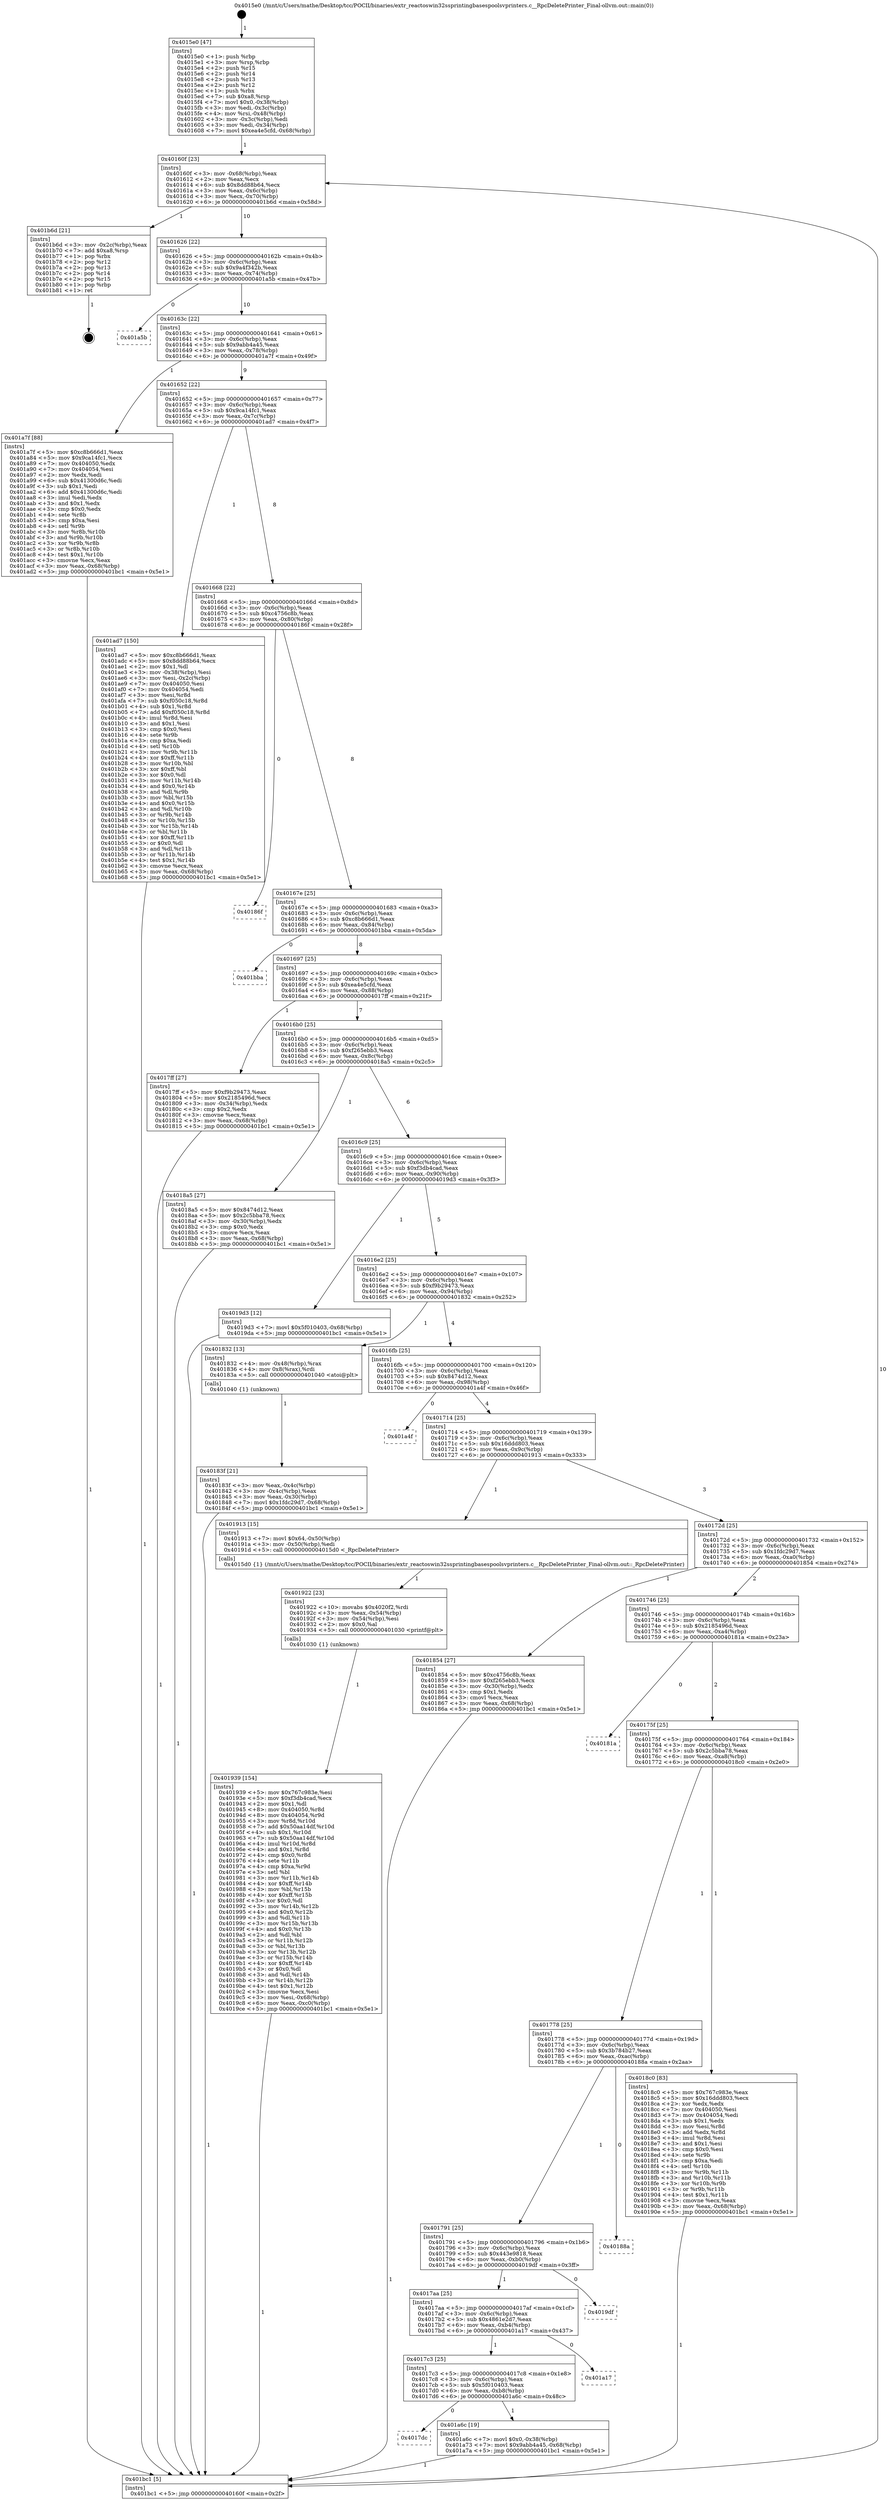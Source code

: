 digraph "0x4015e0" {
  label = "0x4015e0 (/mnt/c/Users/mathe/Desktop/tcc/POCII/binaries/extr_reactoswin32ssprintingbasespoolsvprinters.c__RpcDeletePrinter_Final-ollvm.out::main(0))"
  labelloc = "t"
  node[shape=record]

  Entry [label="",width=0.3,height=0.3,shape=circle,fillcolor=black,style=filled]
  "0x40160f" [label="{
     0x40160f [23]\l
     | [instrs]\l
     &nbsp;&nbsp;0x40160f \<+3\>: mov -0x68(%rbp),%eax\l
     &nbsp;&nbsp;0x401612 \<+2\>: mov %eax,%ecx\l
     &nbsp;&nbsp;0x401614 \<+6\>: sub $0x8dd88b64,%ecx\l
     &nbsp;&nbsp;0x40161a \<+3\>: mov %eax,-0x6c(%rbp)\l
     &nbsp;&nbsp;0x40161d \<+3\>: mov %ecx,-0x70(%rbp)\l
     &nbsp;&nbsp;0x401620 \<+6\>: je 0000000000401b6d \<main+0x58d\>\l
  }"]
  "0x401b6d" [label="{
     0x401b6d [21]\l
     | [instrs]\l
     &nbsp;&nbsp;0x401b6d \<+3\>: mov -0x2c(%rbp),%eax\l
     &nbsp;&nbsp;0x401b70 \<+7\>: add $0xa8,%rsp\l
     &nbsp;&nbsp;0x401b77 \<+1\>: pop %rbx\l
     &nbsp;&nbsp;0x401b78 \<+2\>: pop %r12\l
     &nbsp;&nbsp;0x401b7a \<+2\>: pop %r13\l
     &nbsp;&nbsp;0x401b7c \<+2\>: pop %r14\l
     &nbsp;&nbsp;0x401b7e \<+2\>: pop %r15\l
     &nbsp;&nbsp;0x401b80 \<+1\>: pop %rbp\l
     &nbsp;&nbsp;0x401b81 \<+1\>: ret\l
  }"]
  "0x401626" [label="{
     0x401626 [22]\l
     | [instrs]\l
     &nbsp;&nbsp;0x401626 \<+5\>: jmp 000000000040162b \<main+0x4b\>\l
     &nbsp;&nbsp;0x40162b \<+3\>: mov -0x6c(%rbp),%eax\l
     &nbsp;&nbsp;0x40162e \<+5\>: sub $0x9a4f342b,%eax\l
     &nbsp;&nbsp;0x401633 \<+3\>: mov %eax,-0x74(%rbp)\l
     &nbsp;&nbsp;0x401636 \<+6\>: je 0000000000401a5b \<main+0x47b\>\l
  }"]
  Exit [label="",width=0.3,height=0.3,shape=circle,fillcolor=black,style=filled,peripheries=2]
  "0x401a5b" [label="{
     0x401a5b\l
  }", style=dashed]
  "0x40163c" [label="{
     0x40163c [22]\l
     | [instrs]\l
     &nbsp;&nbsp;0x40163c \<+5\>: jmp 0000000000401641 \<main+0x61\>\l
     &nbsp;&nbsp;0x401641 \<+3\>: mov -0x6c(%rbp),%eax\l
     &nbsp;&nbsp;0x401644 \<+5\>: sub $0x9abb4a45,%eax\l
     &nbsp;&nbsp;0x401649 \<+3\>: mov %eax,-0x78(%rbp)\l
     &nbsp;&nbsp;0x40164c \<+6\>: je 0000000000401a7f \<main+0x49f\>\l
  }"]
  "0x4017dc" [label="{
     0x4017dc\l
  }", style=dashed]
  "0x401a7f" [label="{
     0x401a7f [88]\l
     | [instrs]\l
     &nbsp;&nbsp;0x401a7f \<+5\>: mov $0xc8b666d1,%eax\l
     &nbsp;&nbsp;0x401a84 \<+5\>: mov $0x9ca14fc1,%ecx\l
     &nbsp;&nbsp;0x401a89 \<+7\>: mov 0x404050,%edx\l
     &nbsp;&nbsp;0x401a90 \<+7\>: mov 0x404054,%esi\l
     &nbsp;&nbsp;0x401a97 \<+2\>: mov %edx,%edi\l
     &nbsp;&nbsp;0x401a99 \<+6\>: sub $0x41300d6c,%edi\l
     &nbsp;&nbsp;0x401a9f \<+3\>: sub $0x1,%edi\l
     &nbsp;&nbsp;0x401aa2 \<+6\>: add $0x41300d6c,%edi\l
     &nbsp;&nbsp;0x401aa8 \<+3\>: imul %edi,%edx\l
     &nbsp;&nbsp;0x401aab \<+3\>: and $0x1,%edx\l
     &nbsp;&nbsp;0x401aae \<+3\>: cmp $0x0,%edx\l
     &nbsp;&nbsp;0x401ab1 \<+4\>: sete %r8b\l
     &nbsp;&nbsp;0x401ab5 \<+3\>: cmp $0xa,%esi\l
     &nbsp;&nbsp;0x401ab8 \<+4\>: setl %r9b\l
     &nbsp;&nbsp;0x401abc \<+3\>: mov %r8b,%r10b\l
     &nbsp;&nbsp;0x401abf \<+3\>: and %r9b,%r10b\l
     &nbsp;&nbsp;0x401ac2 \<+3\>: xor %r9b,%r8b\l
     &nbsp;&nbsp;0x401ac5 \<+3\>: or %r8b,%r10b\l
     &nbsp;&nbsp;0x401ac8 \<+4\>: test $0x1,%r10b\l
     &nbsp;&nbsp;0x401acc \<+3\>: cmovne %ecx,%eax\l
     &nbsp;&nbsp;0x401acf \<+3\>: mov %eax,-0x68(%rbp)\l
     &nbsp;&nbsp;0x401ad2 \<+5\>: jmp 0000000000401bc1 \<main+0x5e1\>\l
  }"]
  "0x401652" [label="{
     0x401652 [22]\l
     | [instrs]\l
     &nbsp;&nbsp;0x401652 \<+5\>: jmp 0000000000401657 \<main+0x77\>\l
     &nbsp;&nbsp;0x401657 \<+3\>: mov -0x6c(%rbp),%eax\l
     &nbsp;&nbsp;0x40165a \<+5\>: sub $0x9ca14fc1,%eax\l
     &nbsp;&nbsp;0x40165f \<+3\>: mov %eax,-0x7c(%rbp)\l
     &nbsp;&nbsp;0x401662 \<+6\>: je 0000000000401ad7 \<main+0x4f7\>\l
  }"]
  "0x401a6c" [label="{
     0x401a6c [19]\l
     | [instrs]\l
     &nbsp;&nbsp;0x401a6c \<+7\>: movl $0x0,-0x38(%rbp)\l
     &nbsp;&nbsp;0x401a73 \<+7\>: movl $0x9abb4a45,-0x68(%rbp)\l
     &nbsp;&nbsp;0x401a7a \<+5\>: jmp 0000000000401bc1 \<main+0x5e1\>\l
  }"]
  "0x401ad7" [label="{
     0x401ad7 [150]\l
     | [instrs]\l
     &nbsp;&nbsp;0x401ad7 \<+5\>: mov $0xc8b666d1,%eax\l
     &nbsp;&nbsp;0x401adc \<+5\>: mov $0x8dd88b64,%ecx\l
     &nbsp;&nbsp;0x401ae1 \<+2\>: mov $0x1,%dl\l
     &nbsp;&nbsp;0x401ae3 \<+3\>: mov -0x38(%rbp),%esi\l
     &nbsp;&nbsp;0x401ae6 \<+3\>: mov %esi,-0x2c(%rbp)\l
     &nbsp;&nbsp;0x401ae9 \<+7\>: mov 0x404050,%esi\l
     &nbsp;&nbsp;0x401af0 \<+7\>: mov 0x404054,%edi\l
     &nbsp;&nbsp;0x401af7 \<+3\>: mov %esi,%r8d\l
     &nbsp;&nbsp;0x401afa \<+7\>: sub $0xf050c18,%r8d\l
     &nbsp;&nbsp;0x401b01 \<+4\>: sub $0x1,%r8d\l
     &nbsp;&nbsp;0x401b05 \<+7\>: add $0xf050c18,%r8d\l
     &nbsp;&nbsp;0x401b0c \<+4\>: imul %r8d,%esi\l
     &nbsp;&nbsp;0x401b10 \<+3\>: and $0x1,%esi\l
     &nbsp;&nbsp;0x401b13 \<+3\>: cmp $0x0,%esi\l
     &nbsp;&nbsp;0x401b16 \<+4\>: sete %r9b\l
     &nbsp;&nbsp;0x401b1a \<+3\>: cmp $0xa,%edi\l
     &nbsp;&nbsp;0x401b1d \<+4\>: setl %r10b\l
     &nbsp;&nbsp;0x401b21 \<+3\>: mov %r9b,%r11b\l
     &nbsp;&nbsp;0x401b24 \<+4\>: xor $0xff,%r11b\l
     &nbsp;&nbsp;0x401b28 \<+3\>: mov %r10b,%bl\l
     &nbsp;&nbsp;0x401b2b \<+3\>: xor $0xff,%bl\l
     &nbsp;&nbsp;0x401b2e \<+3\>: xor $0x0,%dl\l
     &nbsp;&nbsp;0x401b31 \<+3\>: mov %r11b,%r14b\l
     &nbsp;&nbsp;0x401b34 \<+4\>: and $0x0,%r14b\l
     &nbsp;&nbsp;0x401b38 \<+3\>: and %dl,%r9b\l
     &nbsp;&nbsp;0x401b3b \<+3\>: mov %bl,%r15b\l
     &nbsp;&nbsp;0x401b3e \<+4\>: and $0x0,%r15b\l
     &nbsp;&nbsp;0x401b42 \<+3\>: and %dl,%r10b\l
     &nbsp;&nbsp;0x401b45 \<+3\>: or %r9b,%r14b\l
     &nbsp;&nbsp;0x401b48 \<+3\>: or %r10b,%r15b\l
     &nbsp;&nbsp;0x401b4b \<+3\>: xor %r15b,%r14b\l
     &nbsp;&nbsp;0x401b4e \<+3\>: or %bl,%r11b\l
     &nbsp;&nbsp;0x401b51 \<+4\>: xor $0xff,%r11b\l
     &nbsp;&nbsp;0x401b55 \<+3\>: or $0x0,%dl\l
     &nbsp;&nbsp;0x401b58 \<+3\>: and %dl,%r11b\l
     &nbsp;&nbsp;0x401b5b \<+3\>: or %r11b,%r14b\l
     &nbsp;&nbsp;0x401b5e \<+4\>: test $0x1,%r14b\l
     &nbsp;&nbsp;0x401b62 \<+3\>: cmovne %ecx,%eax\l
     &nbsp;&nbsp;0x401b65 \<+3\>: mov %eax,-0x68(%rbp)\l
     &nbsp;&nbsp;0x401b68 \<+5\>: jmp 0000000000401bc1 \<main+0x5e1\>\l
  }"]
  "0x401668" [label="{
     0x401668 [22]\l
     | [instrs]\l
     &nbsp;&nbsp;0x401668 \<+5\>: jmp 000000000040166d \<main+0x8d\>\l
     &nbsp;&nbsp;0x40166d \<+3\>: mov -0x6c(%rbp),%eax\l
     &nbsp;&nbsp;0x401670 \<+5\>: sub $0xc4756c8b,%eax\l
     &nbsp;&nbsp;0x401675 \<+3\>: mov %eax,-0x80(%rbp)\l
     &nbsp;&nbsp;0x401678 \<+6\>: je 000000000040186f \<main+0x28f\>\l
  }"]
  "0x4017c3" [label="{
     0x4017c3 [25]\l
     | [instrs]\l
     &nbsp;&nbsp;0x4017c3 \<+5\>: jmp 00000000004017c8 \<main+0x1e8\>\l
     &nbsp;&nbsp;0x4017c8 \<+3\>: mov -0x6c(%rbp),%eax\l
     &nbsp;&nbsp;0x4017cb \<+5\>: sub $0x5f010403,%eax\l
     &nbsp;&nbsp;0x4017d0 \<+6\>: mov %eax,-0xb8(%rbp)\l
     &nbsp;&nbsp;0x4017d6 \<+6\>: je 0000000000401a6c \<main+0x48c\>\l
  }"]
  "0x40186f" [label="{
     0x40186f\l
  }", style=dashed]
  "0x40167e" [label="{
     0x40167e [25]\l
     | [instrs]\l
     &nbsp;&nbsp;0x40167e \<+5\>: jmp 0000000000401683 \<main+0xa3\>\l
     &nbsp;&nbsp;0x401683 \<+3\>: mov -0x6c(%rbp),%eax\l
     &nbsp;&nbsp;0x401686 \<+5\>: sub $0xc8b666d1,%eax\l
     &nbsp;&nbsp;0x40168b \<+6\>: mov %eax,-0x84(%rbp)\l
     &nbsp;&nbsp;0x401691 \<+6\>: je 0000000000401bba \<main+0x5da\>\l
  }"]
  "0x401a17" [label="{
     0x401a17\l
  }", style=dashed]
  "0x401bba" [label="{
     0x401bba\l
  }", style=dashed]
  "0x401697" [label="{
     0x401697 [25]\l
     | [instrs]\l
     &nbsp;&nbsp;0x401697 \<+5\>: jmp 000000000040169c \<main+0xbc\>\l
     &nbsp;&nbsp;0x40169c \<+3\>: mov -0x6c(%rbp),%eax\l
     &nbsp;&nbsp;0x40169f \<+5\>: sub $0xea4e5cfd,%eax\l
     &nbsp;&nbsp;0x4016a4 \<+6\>: mov %eax,-0x88(%rbp)\l
     &nbsp;&nbsp;0x4016aa \<+6\>: je 00000000004017ff \<main+0x21f\>\l
  }"]
  "0x4017aa" [label="{
     0x4017aa [25]\l
     | [instrs]\l
     &nbsp;&nbsp;0x4017aa \<+5\>: jmp 00000000004017af \<main+0x1cf\>\l
     &nbsp;&nbsp;0x4017af \<+3\>: mov -0x6c(%rbp),%eax\l
     &nbsp;&nbsp;0x4017b2 \<+5\>: sub $0x4861e2d7,%eax\l
     &nbsp;&nbsp;0x4017b7 \<+6\>: mov %eax,-0xb4(%rbp)\l
     &nbsp;&nbsp;0x4017bd \<+6\>: je 0000000000401a17 \<main+0x437\>\l
  }"]
  "0x4017ff" [label="{
     0x4017ff [27]\l
     | [instrs]\l
     &nbsp;&nbsp;0x4017ff \<+5\>: mov $0xf9b29473,%eax\l
     &nbsp;&nbsp;0x401804 \<+5\>: mov $0x2185496d,%ecx\l
     &nbsp;&nbsp;0x401809 \<+3\>: mov -0x34(%rbp),%edx\l
     &nbsp;&nbsp;0x40180c \<+3\>: cmp $0x2,%edx\l
     &nbsp;&nbsp;0x40180f \<+3\>: cmovne %ecx,%eax\l
     &nbsp;&nbsp;0x401812 \<+3\>: mov %eax,-0x68(%rbp)\l
     &nbsp;&nbsp;0x401815 \<+5\>: jmp 0000000000401bc1 \<main+0x5e1\>\l
  }"]
  "0x4016b0" [label="{
     0x4016b0 [25]\l
     | [instrs]\l
     &nbsp;&nbsp;0x4016b0 \<+5\>: jmp 00000000004016b5 \<main+0xd5\>\l
     &nbsp;&nbsp;0x4016b5 \<+3\>: mov -0x6c(%rbp),%eax\l
     &nbsp;&nbsp;0x4016b8 \<+5\>: sub $0xf265ebb3,%eax\l
     &nbsp;&nbsp;0x4016bd \<+6\>: mov %eax,-0x8c(%rbp)\l
     &nbsp;&nbsp;0x4016c3 \<+6\>: je 00000000004018a5 \<main+0x2c5\>\l
  }"]
  "0x401bc1" [label="{
     0x401bc1 [5]\l
     | [instrs]\l
     &nbsp;&nbsp;0x401bc1 \<+5\>: jmp 000000000040160f \<main+0x2f\>\l
  }"]
  "0x4015e0" [label="{
     0x4015e0 [47]\l
     | [instrs]\l
     &nbsp;&nbsp;0x4015e0 \<+1\>: push %rbp\l
     &nbsp;&nbsp;0x4015e1 \<+3\>: mov %rsp,%rbp\l
     &nbsp;&nbsp;0x4015e4 \<+2\>: push %r15\l
     &nbsp;&nbsp;0x4015e6 \<+2\>: push %r14\l
     &nbsp;&nbsp;0x4015e8 \<+2\>: push %r13\l
     &nbsp;&nbsp;0x4015ea \<+2\>: push %r12\l
     &nbsp;&nbsp;0x4015ec \<+1\>: push %rbx\l
     &nbsp;&nbsp;0x4015ed \<+7\>: sub $0xa8,%rsp\l
     &nbsp;&nbsp;0x4015f4 \<+7\>: movl $0x0,-0x38(%rbp)\l
     &nbsp;&nbsp;0x4015fb \<+3\>: mov %edi,-0x3c(%rbp)\l
     &nbsp;&nbsp;0x4015fe \<+4\>: mov %rsi,-0x48(%rbp)\l
     &nbsp;&nbsp;0x401602 \<+3\>: mov -0x3c(%rbp),%edi\l
     &nbsp;&nbsp;0x401605 \<+3\>: mov %edi,-0x34(%rbp)\l
     &nbsp;&nbsp;0x401608 \<+7\>: movl $0xea4e5cfd,-0x68(%rbp)\l
  }"]
  "0x4019df" [label="{
     0x4019df\l
  }", style=dashed]
  "0x4018a5" [label="{
     0x4018a5 [27]\l
     | [instrs]\l
     &nbsp;&nbsp;0x4018a5 \<+5\>: mov $0x8474d12,%eax\l
     &nbsp;&nbsp;0x4018aa \<+5\>: mov $0x2c5bba78,%ecx\l
     &nbsp;&nbsp;0x4018af \<+3\>: mov -0x30(%rbp),%edx\l
     &nbsp;&nbsp;0x4018b2 \<+3\>: cmp $0x0,%edx\l
     &nbsp;&nbsp;0x4018b5 \<+3\>: cmove %ecx,%eax\l
     &nbsp;&nbsp;0x4018b8 \<+3\>: mov %eax,-0x68(%rbp)\l
     &nbsp;&nbsp;0x4018bb \<+5\>: jmp 0000000000401bc1 \<main+0x5e1\>\l
  }"]
  "0x4016c9" [label="{
     0x4016c9 [25]\l
     | [instrs]\l
     &nbsp;&nbsp;0x4016c9 \<+5\>: jmp 00000000004016ce \<main+0xee\>\l
     &nbsp;&nbsp;0x4016ce \<+3\>: mov -0x6c(%rbp),%eax\l
     &nbsp;&nbsp;0x4016d1 \<+5\>: sub $0xf3db4cad,%eax\l
     &nbsp;&nbsp;0x4016d6 \<+6\>: mov %eax,-0x90(%rbp)\l
     &nbsp;&nbsp;0x4016dc \<+6\>: je 00000000004019d3 \<main+0x3f3\>\l
  }"]
  "0x401791" [label="{
     0x401791 [25]\l
     | [instrs]\l
     &nbsp;&nbsp;0x401791 \<+5\>: jmp 0000000000401796 \<main+0x1b6\>\l
     &nbsp;&nbsp;0x401796 \<+3\>: mov -0x6c(%rbp),%eax\l
     &nbsp;&nbsp;0x401799 \<+5\>: sub $0x443e9818,%eax\l
     &nbsp;&nbsp;0x40179e \<+6\>: mov %eax,-0xb0(%rbp)\l
     &nbsp;&nbsp;0x4017a4 \<+6\>: je 00000000004019df \<main+0x3ff\>\l
  }"]
  "0x4019d3" [label="{
     0x4019d3 [12]\l
     | [instrs]\l
     &nbsp;&nbsp;0x4019d3 \<+7\>: movl $0x5f010403,-0x68(%rbp)\l
     &nbsp;&nbsp;0x4019da \<+5\>: jmp 0000000000401bc1 \<main+0x5e1\>\l
  }"]
  "0x4016e2" [label="{
     0x4016e2 [25]\l
     | [instrs]\l
     &nbsp;&nbsp;0x4016e2 \<+5\>: jmp 00000000004016e7 \<main+0x107\>\l
     &nbsp;&nbsp;0x4016e7 \<+3\>: mov -0x6c(%rbp),%eax\l
     &nbsp;&nbsp;0x4016ea \<+5\>: sub $0xf9b29473,%eax\l
     &nbsp;&nbsp;0x4016ef \<+6\>: mov %eax,-0x94(%rbp)\l
     &nbsp;&nbsp;0x4016f5 \<+6\>: je 0000000000401832 \<main+0x252\>\l
  }"]
  "0x40188a" [label="{
     0x40188a\l
  }", style=dashed]
  "0x401832" [label="{
     0x401832 [13]\l
     | [instrs]\l
     &nbsp;&nbsp;0x401832 \<+4\>: mov -0x48(%rbp),%rax\l
     &nbsp;&nbsp;0x401836 \<+4\>: mov 0x8(%rax),%rdi\l
     &nbsp;&nbsp;0x40183a \<+5\>: call 0000000000401040 \<atoi@plt\>\l
     | [calls]\l
     &nbsp;&nbsp;0x401040 \{1\} (unknown)\l
  }"]
  "0x4016fb" [label="{
     0x4016fb [25]\l
     | [instrs]\l
     &nbsp;&nbsp;0x4016fb \<+5\>: jmp 0000000000401700 \<main+0x120\>\l
     &nbsp;&nbsp;0x401700 \<+3\>: mov -0x6c(%rbp),%eax\l
     &nbsp;&nbsp;0x401703 \<+5\>: sub $0x8474d12,%eax\l
     &nbsp;&nbsp;0x401708 \<+6\>: mov %eax,-0x98(%rbp)\l
     &nbsp;&nbsp;0x40170e \<+6\>: je 0000000000401a4f \<main+0x46f\>\l
  }"]
  "0x40183f" [label="{
     0x40183f [21]\l
     | [instrs]\l
     &nbsp;&nbsp;0x40183f \<+3\>: mov %eax,-0x4c(%rbp)\l
     &nbsp;&nbsp;0x401842 \<+3\>: mov -0x4c(%rbp),%eax\l
     &nbsp;&nbsp;0x401845 \<+3\>: mov %eax,-0x30(%rbp)\l
     &nbsp;&nbsp;0x401848 \<+7\>: movl $0x1fdc29d7,-0x68(%rbp)\l
     &nbsp;&nbsp;0x40184f \<+5\>: jmp 0000000000401bc1 \<main+0x5e1\>\l
  }"]
  "0x401939" [label="{
     0x401939 [154]\l
     | [instrs]\l
     &nbsp;&nbsp;0x401939 \<+5\>: mov $0x767c983e,%esi\l
     &nbsp;&nbsp;0x40193e \<+5\>: mov $0xf3db4cad,%ecx\l
     &nbsp;&nbsp;0x401943 \<+2\>: mov $0x1,%dl\l
     &nbsp;&nbsp;0x401945 \<+8\>: mov 0x404050,%r8d\l
     &nbsp;&nbsp;0x40194d \<+8\>: mov 0x404054,%r9d\l
     &nbsp;&nbsp;0x401955 \<+3\>: mov %r8d,%r10d\l
     &nbsp;&nbsp;0x401958 \<+7\>: add $0x50aa14df,%r10d\l
     &nbsp;&nbsp;0x40195f \<+4\>: sub $0x1,%r10d\l
     &nbsp;&nbsp;0x401963 \<+7\>: sub $0x50aa14df,%r10d\l
     &nbsp;&nbsp;0x40196a \<+4\>: imul %r10d,%r8d\l
     &nbsp;&nbsp;0x40196e \<+4\>: and $0x1,%r8d\l
     &nbsp;&nbsp;0x401972 \<+4\>: cmp $0x0,%r8d\l
     &nbsp;&nbsp;0x401976 \<+4\>: sete %r11b\l
     &nbsp;&nbsp;0x40197a \<+4\>: cmp $0xa,%r9d\l
     &nbsp;&nbsp;0x40197e \<+3\>: setl %bl\l
     &nbsp;&nbsp;0x401981 \<+3\>: mov %r11b,%r14b\l
     &nbsp;&nbsp;0x401984 \<+4\>: xor $0xff,%r14b\l
     &nbsp;&nbsp;0x401988 \<+3\>: mov %bl,%r15b\l
     &nbsp;&nbsp;0x40198b \<+4\>: xor $0xff,%r15b\l
     &nbsp;&nbsp;0x40198f \<+3\>: xor $0x0,%dl\l
     &nbsp;&nbsp;0x401992 \<+3\>: mov %r14b,%r12b\l
     &nbsp;&nbsp;0x401995 \<+4\>: and $0x0,%r12b\l
     &nbsp;&nbsp;0x401999 \<+3\>: and %dl,%r11b\l
     &nbsp;&nbsp;0x40199c \<+3\>: mov %r15b,%r13b\l
     &nbsp;&nbsp;0x40199f \<+4\>: and $0x0,%r13b\l
     &nbsp;&nbsp;0x4019a3 \<+2\>: and %dl,%bl\l
     &nbsp;&nbsp;0x4019a5 \<+3\>: or %r11b,%r12b\l
     &nbsp;&nbsp;0x4019a8 \<+3\>: or %bl,%r13b\l
     &nbsp;&nbsp;0x4019ab \<+3\>: xor %r13b,%r12b\l
     &nbsp;&nbsp;0x4019ae \<+3\>: or %r15b,%r14b\l
     &nbsp;&nbsp;0x4019b1 \<+4\>: xor $0xff,%r14b\l
     &nbsp;&nbsp;0x4019b5 \<+3\>: or $0x0,%dl\l
     &nbsp;&nbsp;0x4019b8 \<+3\>: and %dl,%r14b\l
     &nbsp;&nbsp;0x4019bb \<+3\>: or %r14b,%r12b\l
     &nbsp;&nbsp;0x4019be \<+4\>: test $0x1,%r12b\l
     &nbsp;&nbsp;0x4019c2 \<+3\>: cmovne %ecx,%esi\l
     &nbsp;&nbsp;0x4019c5 \<+3\>: mov %esi,-0x68(%rbp)\l
     &nbsp;&nbsp;0x4019c8 \<+6\>: mov %eax,-0xc0(%rbp)\l
     &nbsp;&nbsp;0x4019ce \<+5\>: jmp 0000000000401bc1 \<main+0x5e1\>\l
  }"]
  "0x401a4f" [label="{
     0x401a4f\l
  }", style=dashed]
  "0x401714" [label="{
     0x401714 [25]\l
     | [instrs]\l
     &nbsp;&nbsp;0x401714 \<+5\>: jmp 0000000000401719 \<main+0x139\>\l
     &nbsp;&nbsp;0x401719 \<+3\>: mov -0x6c(%rbp),%eax\l
     &nbsp;&nbsp;0x40171c \<+5\>: sub $0x16ddd803,%eax\l
     &nbsp;&nbsp;0x401721 \<+6\>: mov %eax,-0x9c(%rbp)\l
     &nbsp;&nbsp;0x401727 \<+6\>: je 0000000000401913 \<main+0x333\>\l
  }"]
  "0x401922" [label="{
     0x401922 [23]\l
     | [instrs]\l
     &nbsp;&nbsp;0x401922 \<+10\>: movabs $0x4020f2,%rdi\l
     &nbsp;&nbsp;0x40192c \<+3\>: mov %eax,-0x54(%rbp)\l
     &nbsp;&nbsp;0x40192f \<+3\>: mov -0x54(%rbp),%esi\l
     &nbsp;&nbsp;0x401932 \<+2\>: mov $0x0,%al\l
     &nbsp;&nbsp;0x401934 \<+5\>: call 0000000000401030 \<printf@plt\>\l
     | [calls]\l
     &nbsp;&nbsp;0x401030 \{1\} (unknown)\l
  }"]
  "0x401913" [label="{
     0x401913 [15]\l
     | [instrs]\l
     &nbsp;&nbsp;0x401913 \<+7\>: movl $0x64,-0x50(%rbp)\l
     &nbsp;&nbsp;0x40191a \<+3\>: mov -0x50(%rbp),%edi\l
     &nbsp;&nbsp;0x40191d \<+5\>: call 00000000004015d0 \<_RpcDeletePrinter\>\l
     | [calls]\l
     &nbsp;&nbsp;0x4015d0 \{1\} (/mnt/c/Users/mathe/Desktop/tcc/POCII/binaries/extr_reactoswin32ssprintingbasespoolsvprinters.c__RpcDeletePrinter_Final-ollvm.out::_RpcDeletePrinter)\l
  }"]
  "0x40172d" [label="{
     0x40172d [25]\l
     | [instrs]\l
     &nbsp;&nbsp;0x40172d \<+5\>: jmp 0000000000401732 \<main+0x152\>\l
     &nbsp;&nbsp;0x401732 \<+3\>: mov -0x6c(%rbp),%eax\l
     &nbsp;&nbsp;0x401735 \<+5\>: sub $0x1fdc29d7,%eax\l
     &nbsp;&nbsp;0x40173a \<+6\>: mov %eax,-0xa0(%rbp)\l
     &nbsp;&nbsp;0x401740 \<+6\>: je 0000000000401854 \<main+0x274\>\l
  }"]
  "0x401778" [label="{
     0x401778 [25]\l
     | [instrs]\l
     &nbsp;&nbsp;0x401778 \<+5\>: jmp 000000000040177d \<main+0x19d\>\l
     &nbsp;&nbsp;0x40177d \<+3\>: mov -0x6c(%rbp),%eax\l
     &nbsp;&nbsp;0x401780 \<+5\>: sub $0x3b784b27,%eax\l
     &nbsp;&nbsp;0x401785 \<+6\>: mov %eax,-0xac(%rbp)\l
     &nbsp;&nbsp;0x40178b \<+6\>: je 000000000040188a \<main+0x2aa\>\l
  }"]
  "0x401854" [label="{
     0x401854 [27]\l
     | [instrs]\l
     &nbsp;&nbsp;0x401854 \<+5\>: mov $0xc4756c8b,%eax\l
     &nbsp;&nbsp;0x401859 \<+5\>: mov $0xf265ebb3,%ecx\l
     &nbsp;&nbsp;0x40185e \<+3\>: mov -0x30(%rbp),%edx\l
     &nbsp;&nbsp;0x401861 \<+3\>: cmp $0x1,%edx\l
     &nbsp;&nbsp;0x401864 \<+3\>: cmovl %ecx,%eax\l
     &nbsp;&nbsp;0x401867 \<+3\>: mov %eax,-0x68(%rbp)\l
     &nbsp;&nbsp;0x40186a \<+5\>: jmp 0000000000401bc1 \<main+0x5e1\>\l
  }"]
  "0x401746" [label="{
     0x401746 [25]\l
     | [instrs]\l
     &nbsp;&nbsp;0x401746 \<+5\>: jmp 000000000040174b \<main+0x16b\>\l
     &nbsp;&nbsp;0x40174b \<+3\>: mov -0x6c(%rbp),%eax\l
     &nbsp;&nbsp;0x40174e \<+5\>: sub $0x2185496d,%eax\l
     &nbsp;&nbsp;0x401753 \<+6\>: mov %eax,-0xa4(%rbp)\l
     &nbsp;&nbsp;0x401759 \<+6\>: je 000000000040181a \<main+0x23a\>\l
  }"]
  "0x4018c0" [label="{
     0x4018c0 [83]\l
     | [instrs]\l
     &nbsp;&nbsp;0x4018c0 \<+5\>: mov $0x767c983e,%eax\l
     &nbsp;&nbsp;0x4018c5 \<+5\>: mov $0x16ddd803,%ecx\l
     &nbsp;&nbsp;0x4018ca \<+2\>: xor %edx,%edx\l
     &nbsp;&nbsp;0x4018cc \<+7\>: mov 0x404050,%esi\l
     &nbsp;&nbsp;0x4018d3 \<+7\>: mov 0x404054,%edi\l
     &nbsp;&nbsp;0x4018da \<+3\>: sub $0x1,%edx\l
     &nbsp;&nbsp;0x4018dd \<+3\>: mov %esi,%r8d\l
     &nbsp;&nbsp;0x4018e0 \<+3\>: add %edx,%r8d\l
     &nbsp;&nbsp;0x4018e3 \<+4\>: imul %r8d,%esi\l
     &nbsp;&nbsp;0x4018e7 \<+3\>: and $0x1,%esi\l
     &nbsp;&nbsp;0x4018ea \<+3\>: cmp $0x0,%esi\l
     &nbsp;&nbsp;0x4018ed \<+4\>: sete %r9b\l
     &nbsp;&nbsp;0x4018f1 \<+3\>: cmp $0xa,%edi\l
     &nbsp;&nbsp;0x4018f4 \<+4\>: setl %r10b\l
     &nbsp;&nbsp;0x4018f8 \<+3\>: mov %r9b,%r11b\l
     &nbsp;&nbsp;0x4018fb \<+3\>: and %r10b,%r11b\l
     &nbsp;&nbsp;0x4018fe \<+3\>: xor %r10b,%r9b\l
     &nbsp;&nbsp;0x401901 \<+3\>: or %r9b,%r11b\l
     &nbsp;&nbsp;0x401904 \<+4\>: test $0x1,%r11b\l
     &nbsp;&nbsp;0x401908 \<+3\>: cmovne %ecx,%eax\l
     &nbsp;&nbsp;0x40190b \<+3\>: mov %eax,-0x68(%rbp)\l
     &nbsp;&nbsp;0x40190e \<+5\>: jmp 0000000000401bc1 \<main+0x5e1\>\l
  }"]
  "0x40181a" [label="{
     0x40181a\l
  }", style=dashed]
  "0x40175f" [label="{
     0x40175f [25]\l
     | [instrs]\l
     &nbsp;&nbsp;0x40175f \<+5\>: jmp 0000000000401764 \<main+0x184\>\l
     &nbsp;&nbsp;0x401764 \<+3\>: mov -0x6c(%rbp),%eax\l
     &nbsp;&nbsp;0x401767 \<+5\>: sub $0x2c5bba78,%eax\l
     &nbsp;&nbsp;0x40176c \<+6\>: mov %eax,-0xa8(%rbp)\l
     &nbsp;&nbsp;0x401772 \<+6\>: je 00000000004018c0 \<main+0x2e0\>\l
  }"]
  Entry -> "0x4015e0" [label=" 1"]
  "0x40160f" -> "0x401b6d" [label=" 1"]
  "0x40160f" -> "0x401626" [label=" 10"]
  "0x401b6d" -> Exit [label=" 1"]
  "0x401626" -> "0x401a5b" [label=" 0"]
  "0x401626" -> "0x40163c" [label=" 10"]
  "0x401ad7" -> "0x401bc1" [label=" 1"]
  "0x40163c" -> "0x401a7f" [label=" 1"]
  "0x40163c" -> "0x401652" [label=" 9"]
  "0x401a7f" -> "0x401bc1" [label=" 1"]
  "0x401652" -> "0x401ad7" [label=" 1"]
  "0x401652" -> "0x401668" [label=" 8"]
  "0x401a6c" -> "0x401bc1" [label=" 1"]
  "0x401668" -> "0x40186f" [label=" 0"]
  "0x401668" -> "0x40167e" [label=" 8"]
  "0x4017c3" -> "0x401a6c" [label=" 1"]
  "0x40167e" -> "0x401bba" [label=" 0"]
  "0x40167e" -> "0x401697" [label=" 8"]
  "0x4017c3" -> "0x4017dc" [label=" 0"]
  "0x401697" -> "0x4017ff" [label=" 1"]
  "0x401697" -> "0x4016b0" [label=" 7"]
  "0x4017ff" -> "0x401bc1" [label=" 1"]
  "0x4015e0" -> "0x40160f" [label=" 1"]
  "0x401bc1" -> "0x40160f" [label=" 10"]
  "0x4017aa" -> "0x401a17" [label=" 0"]
  "0x4016b0" -> "0x4018a5" [label=" 1"]
  "0x4016b0" -> "0x4016c9" [label=" 6"]
  "0x4017aa" -> "0x4017c3" [label=" 1"]
  "0x4016c9" -> "0x4019d3" [label=" 1"]
  "0x4016c9" -> "0x4016e2" [label=" 5"]
  "0x401791" -> "0x4019df" [label=" 0"]
  "0x4016e2" -> "0x401832" [label=" 1"]
  "0x4016e2" -> "0x4016fb" [label=" 4"]
  "0x401832" -> "0x40183f" [label=" 1"]
  "0x40183f" -> "0x401bc1" [label=" 1"]
  "0x401791" -> "0x4017aa" [label=" 1"]
  "0x4016fb" -> "0x401a4f" [label=" 0"]
  "0x4016fb" -> "0x401714" [label=" 4"]
  "0x401778" -> "0x40188a" [label=" 0"]
  "0x401714" -> "0x401913" [label=" 1"]
  "0x401714" -> "0x40172d" [label=" 3"]
  "0x401778" -> "0x401791" [label=" 1"]
  "0x40172d" -> "0x401854" [label=" 1"]
  "0x40172d" -> "0x401746" [label=" 2"]
  "0x401854" -> "0x401bc1" [label=" 1"]
  "0x4018a5" -> "0x401bc1" [label=" 1"]
  "0x4019d3" -> "0x401bc1" [label=" 1"]
  "0x401746" -> "0x40181a" [label=" 0"]
  "0x401746" -> "0x40175f" [label=" 2"]
  "0x401939" -> "0x401bc1" [label=" 1"]
  "0x40175f" -> "0x4018c0" [label=" 1"]
  "0x40175f" -> "0x401778" [label=" 1"]
  "0x4018c0" -> "0x401bc1" [label=" 1"]
  "0x401913" -> "0x401922" [label=" 1"]
  "0x401922" -> "0x401939" [label=" 1"]
}
